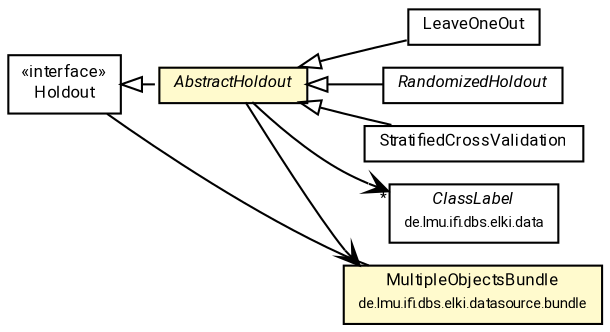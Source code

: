 #!/usr/local/bin/dot
#
# Class diagram 
# Generated by UMLGraph version R5_7_2-60-g0e99a6 (http://www.spinellis.gr/umlgraph/)
#

digraph G {
	graph [fontnames="svg"]
	edge [fontname="Roboto",fontsize=7,labelfontname="Roboto",labelfontsize=7,color="black"];
	node [fontname="Roboto",fontcolor="black",fontsize=8,shape=plaintext,margin=0,width=0,height=0];
	nodesep=0.15;
	ranksep=0.25;
	rankdir=LR;
	// de.lmu.ifi.dbs.elki.evaluation.classification.holdout.LeaveOneOut
	c1074062 [label=<<table title="de.lmu.ifi.dbs.elki.evaluation.classification.holdout.LeaveOneOut" border="0" cellborder="1" cellspacing="0" cellpadding="2" href="LeaveOneOut.html" target="_parent">
		<tr><td><table border="0" cellspacing="0" cellpadding="1">
		<tr><td align="center" balign="center"> <font face="Roboto">LeaveOneOut</font> </td></tr>
		</table></td></tr>
		</table>>, URL="LeaveOneOut.html"];
	// de.lmu.ifi.dbs.elki.evaluation.classification.holdout.RandomizedHoldout
	c1074063 [label=<<table title="de.lmu.ifi.dbs.elki.evaluation.classification.holdout.RandomizedHoldout" border="0" cellborder="1" cellspacing="0" cellpadding="2" href="RandomizedHoldout.html" target="_parent">
		<tr><td><table border="0" cellspacing="0" cellpadding="1">
		<tr><td align="center" balign="center"> <font face="Roboto"><i>RandomizedHoldout</i></font> </td></tr>
		</table></td></tr>
		</table>>, URL="RandomizedHoldout.html"];
	// de.lmu.ifi.dbs.elki.evaluation.classification.holdout.StratifiedCrossValidation
	c1074065 [label=<<table title="de.lmu.ifi.dbs.elki.evaluation.classification.holdout.StratifiedCrossValidation" border="0" cellborder="1" cellspacing="0" cellpadding="2" href="StratifiedCrossValidation.html" target="_parent">
		<tr><td><table border="0" cellspacing="0" cellpadding="1">
		<tr><td align="center" balign="center"> <font face="Roboto">StratifiedCrossValidation</font> </td></tr>
		</table></td></tr>
		</table>>, URL="StratifiedCrossValidation.html"];
	// de.lmu.ifi.dbs.elki.evaluation.classification.holdout.Holdout
	c1074069 [label=<<table title="de.lmu.ifi.dbs.elki.evaluation.classification.holdout.Holdout" border="0" cellborder="1" cellspacing="0" cellpadding="2" href="Holdout.html" target="_parent">
		<tr><td><table border="0" cellspacing="0" cellpadding="1">
		<tr><td align="center" balign="center"> &#171;interface&#187; </td></tr>
		<tr><td align="center" balign="center"> <font face="Roboto">Holdout</font> </td></tr>
		</table></td></tr>
		</table>>, URL="Holdout.html"];
	// de.lmu.ifi.dbs.elki.evaluation.classification.holdout.AbstractHoldout
	c1074070 [label=<<table title="de.lmu.ifi.dbs.elki.evaluation.classification.holdout.AbstractHoldout" border="0" cellborder="1" cellspacing="0" cellpadding="2" bgcolor="lemonChiffon" href="AbstractHoldout.html" target="_parent">
		<tr><td><table border="0" cellspacing="0" cellpadding="1">
		<tr><td align="center" balign="center"> <font face="Roboto"><i>AbstractHoldout</i></font> </td></tr>
		</table></td></tr>
		</table>>, URL="AbstractHoldout.html"];
	// de.lmu.ifi.dbs.elki.datasource.bundle.MultipleObjectsBundle
	c1074758 [label=<<table title="de.lmu.ifi.dbs.elki.datasource.bundle.MultipleObjectsBundle" border="0" cellborder="1" cellspacing="0" cellpadding="2" bgcolor="LemonChiffon" href="../../../datasource/bundle/MultipleObjectsBundle.html" target="_parent">
		<tr><td><table border="0" cellspacing="0" cellpadding="1">
		<tr><td align="center" balign="center"> <font face="Roboto">MultipleObjectsBundle</font> </td></tr>
		<tr><td align="center" balign="center"> <font face="Roboto" point-size="7.0">de.lmu.ifi.dbs.elki.datasource.bundle</font> </td></tr>
		</table></td></tr>
		</table>>, URL="../../../datasource/bundle/MultipleObjectsBundle.html"];
	// de.lmu.ifi.dbs.elki.data.ClassLabel
	c1074811 [label=<<table title="de.lmu.ifi.dbs.elki.data.ClassLabel" border="0" cellborder="1" cellspacing="0" cellpadding="2" href="../../../data/ClassLabel.html" target="_parent">
		<tr><td><table border="0" cellspacing="0" cellpadding="1">
		<tr><td align="center" balign="center"> <font face="Roboto"><i>ClassLabel</i></font> </td></tr>
		<tr><td align="center" balign="center"> <font face="Roboto" point-size="7.0">de.lmu.ifi.dbs.elki.data</font> </td></tr>
		</table></td></tr>
		</table>>, URL="../../../data/ClassLabel.html"];
	// de.lmu.ifi.dbs.elki.evaluation.classification.holdout.LeaveOneOut extends de.lmu.ifi.dbs.elki.evaluation.classification.holdout.AbstractHoldout
	c1074070 -> c1074062 [arrowtail=empty,dir=back,weight=10];
	// de.lmu.ifi.dbs.elki.evaluation.classification.holdout.RandomizedHoldout extends de.lmu.ifi.dbs.elki.evaluation.classification.holdout.AbstractHoldout
	c1074070 -> c1074063 [arrowtail=empty,dir=back,weight=10];
	// de.lmu.ifi.dbs.elki.evaluation.classification.holdout.StratifiedCrossValidation extends de.lmu.ifi.dbs.elki.evaluation.classification.holdout.AbstractHoldout
	c1074070 -> c1074065 [arrowtail=empty,dir=back,weight=10];
	// de.lmu.ifi.dbs.elki.evaluation.classification.holdout.Holdout assoc de.lmu.ifi.dbs.elki.datasource.bundle.MultipleObjectsBundle
	c1074069 -> c1074758 [arrowhead=none,weight=2];
	// de.lmu.ifi.dbs.elki.evaluation.classification.holdout.AbstractHoldout implements de.lmu.ifi.dbs.elki.evaluation.classification.holdout.Holdout
	c1074069 -> c1074070 [arrowtail=empty,style=dashed,dir=back,weight=9];
	// de.lmu.ifi.dbs.elki.evaluation.classification.holdout.AbstractHoldout navassoc de.lmu.ifi.dbs.elki.data.ClassLabel
	c1074070 -> c1074811 [arrowhead=open,weight=1,headlabel="*"];
	// de.lmu.ifi.dbs.elki.evaluation.classification.holdout.AbstractHoldout navassoc de.lmu.ifi.dbs.elki.datasource.bundle.MultipleObjectsBundle
	c1074070 -> c1074758 [arrowhead=open,weight=1];
}

